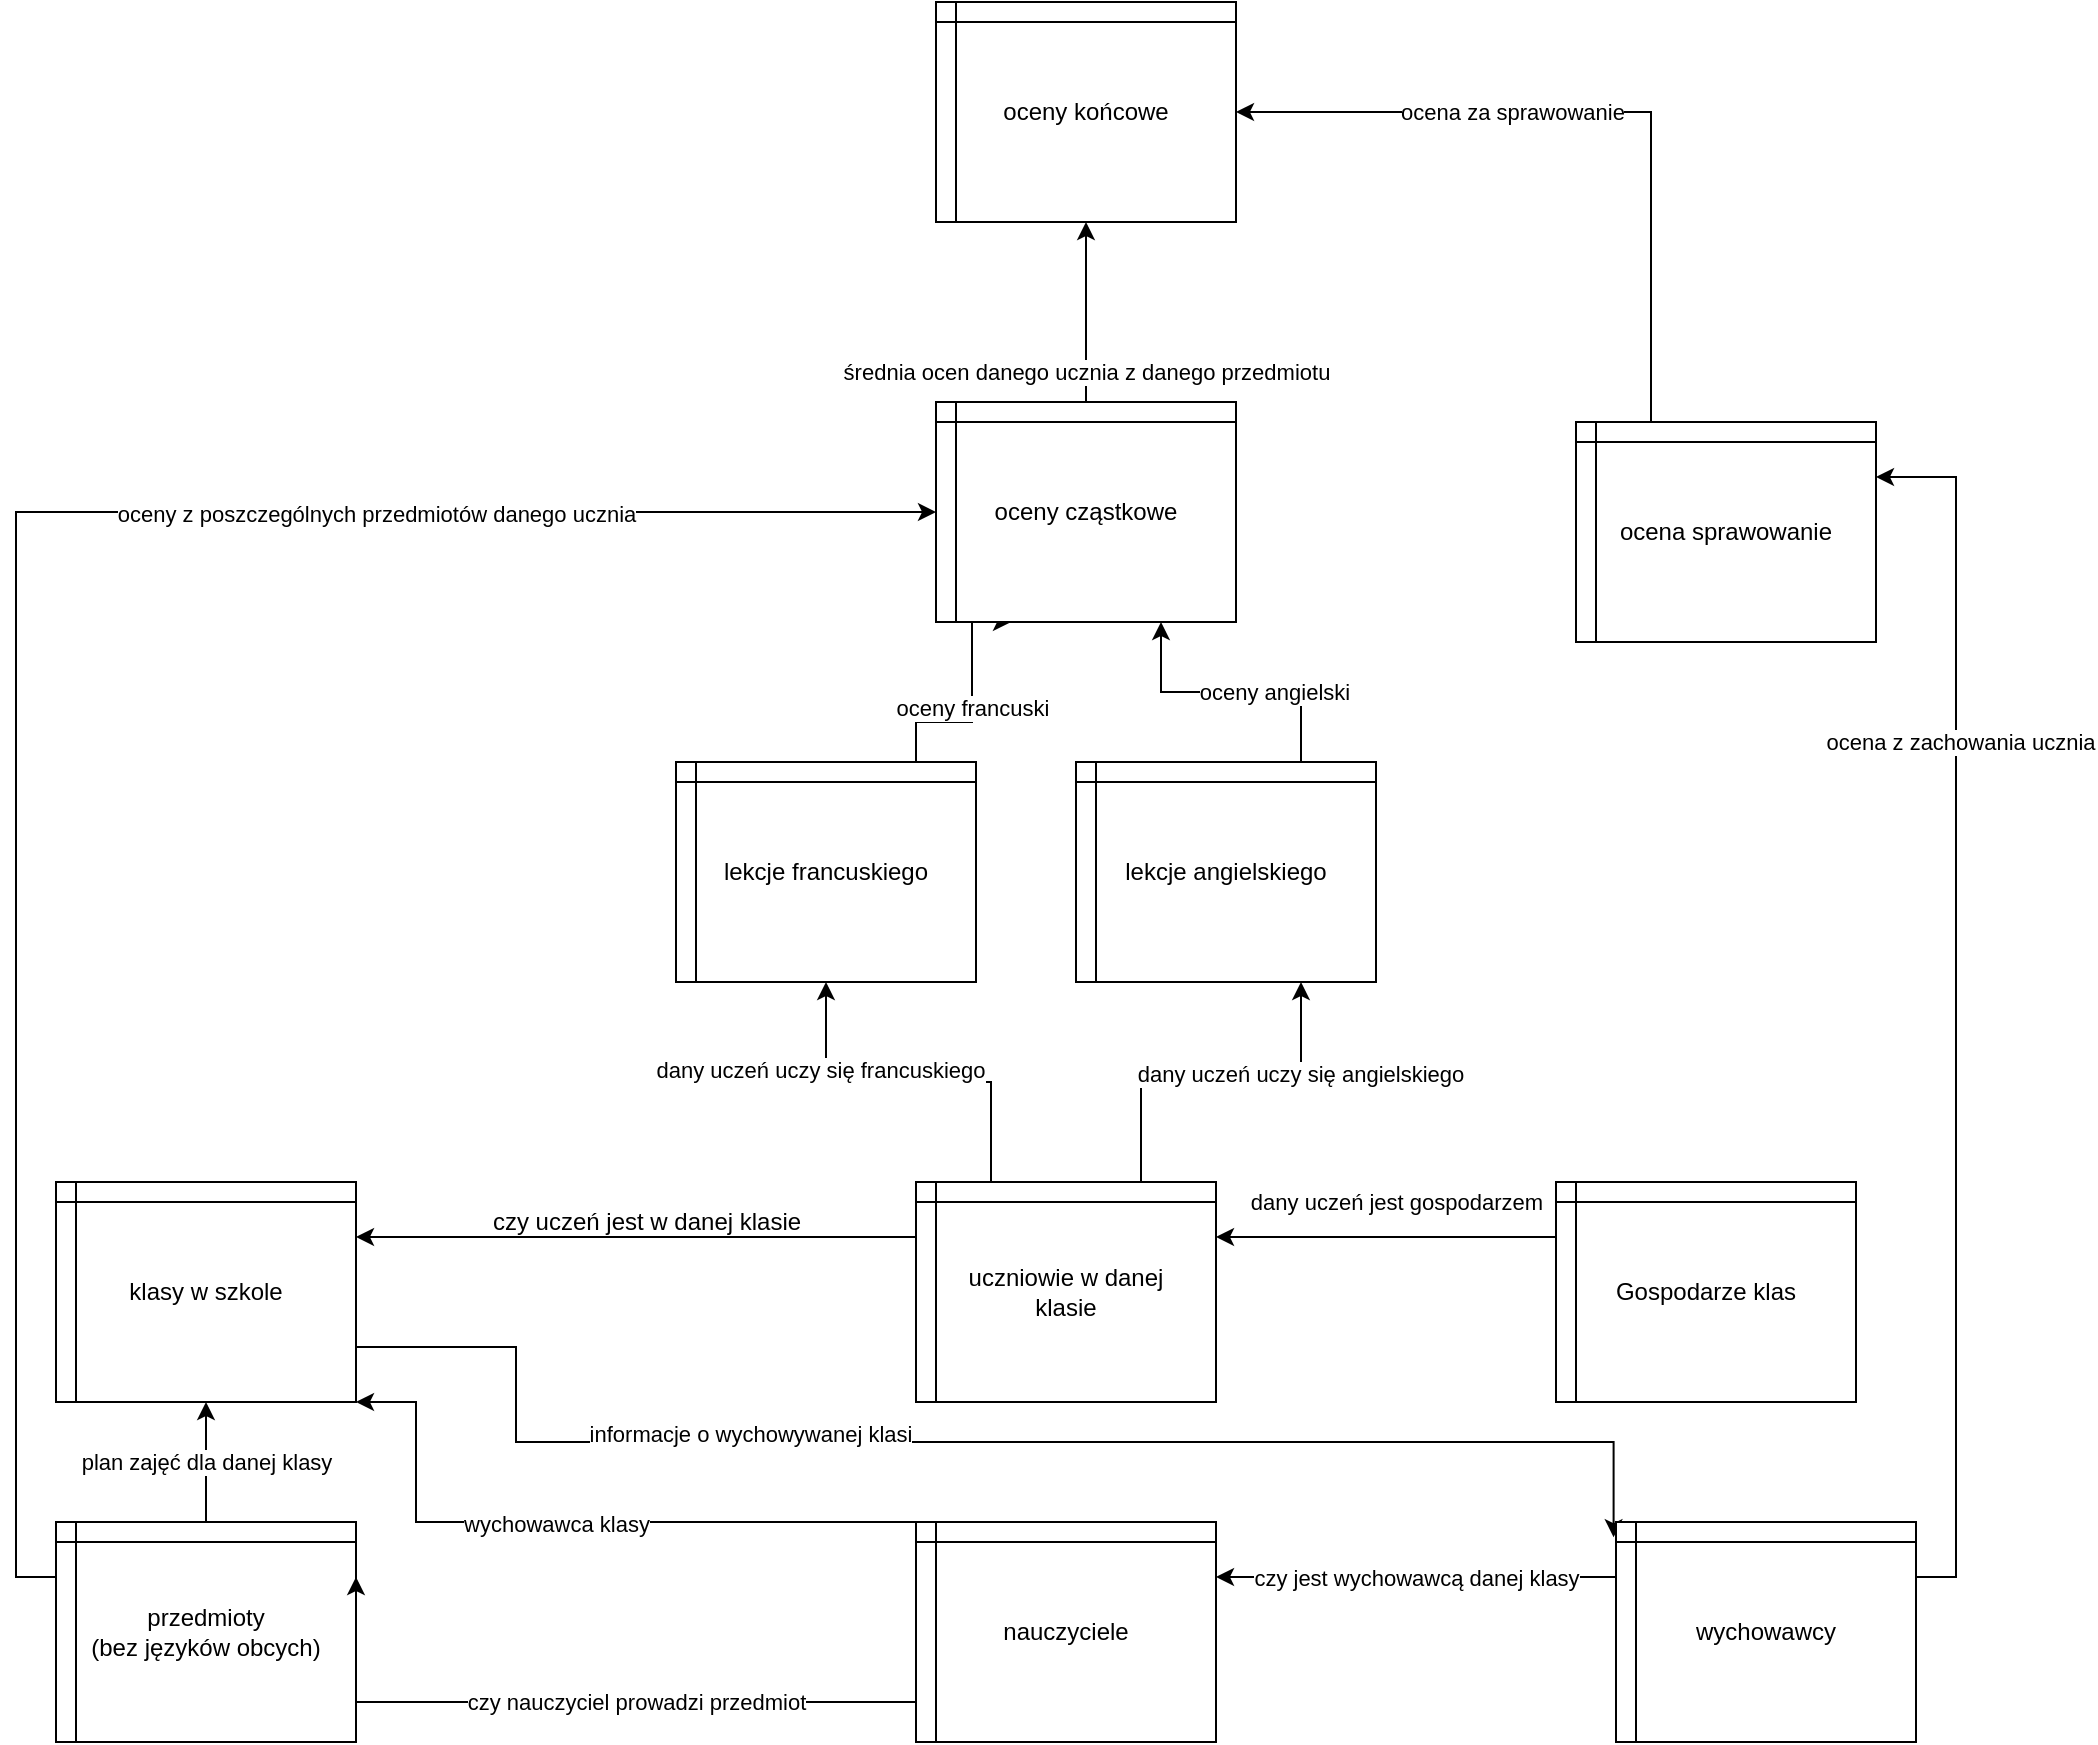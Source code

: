 <mxfile version="14.0.4" type="github">
  <diagram name="Page-1" id="b5b7bab2-c9e2-2cf4-8b2a-24fd1a2a6d21">
    <mxGraphModel dx="1483" dy="1998" grid="1" gridSize="10" guides="1" tooltips="1" connect="1" arrows="1" fold="1" page="1" pageScale="1" pageWidth="827" pageHeight="1169" background="#ffffff" math="0" shadow="0">
      <root>
        <mxCell id="0" />
        <mxCell id="1" parent="0" />
        <mxCell id="_1ffijMydd8Sgu4h1URk-38" style="edgeStyle=orthogonalEdgeStyle;rounded=0;orthogonalLoop=1;jettySize=auto;html=1;exitX=1;exitY=0.75;exitDx=0;exitDy=0;entryX=-0.008;entryY=0.069;entryDx=0;entryDy=0;entryPerimeter=0;" edge="1" parent="1" source="_1ffijMydd8Sgu4h1URk-1" target="_1ffijMydd8Sgu4h1URk-8">
          <mxGeometry relative="1" as="geometry">
            <Array as="points">
              <mxPoint x="290" y="133" />
              <mxPoint x="290" y="180" />
              <mxPoint x="839" y="180" />
            </Array>
          </mxGeometry>
        </mxCell>
        <mxCell id="_1ffijMydd8Sgu4h1URk-39" value="informacje o wychowywanej klasi" style="edgeLabel;html=1;align=center;verticalAlign=middle;resizable=0;points=[];" vertex="1" connectable="0" parent="_1ffijMydd8Sgu4h1URk-38">
          <mxGeometry x="-0.326" y="4" relative="1" as="geometry">
            <mxPoint as="offset" />
          </mxGeometry>
        </mxCell>
        <mxCell id="_1ffijMydd8Sgu4h1URk-1" value="klasy w szkole" style="shape=internalStorage;whiteSpace=wrap;html=1;backgroundOutline=1;dx=10;dy=10;" vertex="1" parent="1">
          <mxGeometry x="60" y="50" width="150" height="110" as="geometry" />
        </mxCell>
        <mxCell id="_1ffijMydd8Sgu4h1URk-16" value="plan zajęć dla danej klasy" style="edgeStyle=orthogonalEdgeStyle;rounded=0;orthogonalLoop=1;jettySize=auto;html=1;exitX=0.5;exitY=0;exitDx=0;exitDy=0;entryX=0.5;entryY=1;entryDx=0;entryDy=0;" edge="1" parent="1" source="_1ffijMydd8Sgu4h1URk-2" target="_1ffijMydd8Sgu4h1URk-1">
          <mxGeometry relative="1" as="geometry" />
        </mxCell>
        <mxCell id="_1ffijMydd8Sgu4h1URk-31" style="edgeStyle=orthogonalEdgeStyle;rounded=0;orthogonalLoop=1;jettySize=auto;html=1;exitX=0;exitY=0.25;exitDx=0;exitDy=0;entryX=0;entryY=0.5;entryDx=0;entryDy=0;" edge="1" parent="1" source="_1ffijMydd8Sgu4h1URk-2" target="_1ffijMydd8Sgu4h1URk-25">
          <mxGeometry relative="1" as="geometry" />
        </mxCell>
        <mxCell id="_1ffijMydd8Sgu4h1URk-32" value="oceny z poszczególnych przedmiotów danego ucznia" style="edgeLabel;html=1;align=center;verticalAlign=middle;resizable=0;points=[];" vertex="1" connectable="0" parent="_1ffijMydd8Sgu4h1URk-31">
          <mxGeometry x="-0.098" y="-1" relative="1" as="geometry">
            <mxPoint x="179" y="-95.5" as="offset" />
          </mxGeometry>
        </mxCell>
        <mxCell id="_1ffijMydd8Sgu4h1URk-2" value="przedmioty&lt;br&gt;(bez języków obcych)" style="shape=internalStorage;whiteSpace=wrap;html=1;backgroundOutline=1;dx=10;dy=10;" vertex="1" parent="1">
          <mxGeometry x="60" y="220" width="150" height="110" as="geometry" />
        </mxCell>
        <mxCell id="_1ffijMydd8Sgu4h1URk-10" style="edgeStyle=orthogonalEdgeStyle;rounded=0;orthogonalLoop=1;jettySize=auto;html=1;exitX=0;exitY=0.25;exitDx=0;exitDy=0;entryX=1;entryY=0.25;entryDx=0;entryDy=0;" edge="1" parent="1" source="_1ffijMydd8Sgu4h1URk-3" target="_1ffijMydd8Sgu4h1URk-1">
          <mxGeometry relative="1" as="geometry" />
        </mxCell>
        <mxCell id="_1ffijMydd8Sgu4h1URk-21" style="edgeStyle=orthogonalEdgeStyle;rounded=0;orthogonalLoop=1;jettySize=auto;html=1;exitX=0.25;exitY=0;exitDx=0;exitDy=0;entryX=0.5;entryY=1;entryDx=0;entryDy=0;" edge="1" parent="1" source="_1ffijMydd8Sgu4h1URk-3" target="_1ffijMydd8Sgu4h1URk-6">
          <mxGeometry relative="1" as="geometry" />
        </mxCell>
        <mxCell id="_1ffijMydd8Sgu4h1URk-22" value="dany uczeń uczy się francuskiego" style="edgeLabel;html=1;align=center;verticalAlign=middle;resizable=0;points=[];" vertex="1" connectable="0" parent="_1ffijMydd8Sgu4h1URk-21">
          <mxGeometry x="0.522" y="3" relative="1" as="geometry">
            <mxPoint as="offset" />
          </mxGeometry>
        </mxCell>
        <mxCell id="_1ffijMydd8Sgu4h1URk-23" style="edgeStyle=orthogonalEdgeStyle;rounded=0;orthogonalLoop=1;jettySize=auto;html=1;exitX=0.75;exitY=0;exitDx=0;exitDy=0;entryX=0.75;entryY=1;entryDx=0;entryDy=0;" edge="1" parent="1" source="_1ffijMydd8Sgu4h1URk-3" target="_1ffijMydd8Sgu4h1URk-7">
          <mxGeometry relative="1" as="geometry" />
        </mxCell>
        <mxCell id="_1ffijMydd8Sgu4h1URk-24" value="dany uczeń uczy się angielskiego" style="edgeLabel;html=1;align=center;verticalAlign=middle;resizable=0;points=[];" vertex="1" connectable="0" parent="_1ffijMydd8Sgu4h1URk-23">
          <mxGeometry x="0.493" y="1" relative="1" as="geometry">
            <mxPoint as="offset" />
          </mxGeometry>
        </mxCell>
        <mxCell id="_1ffijMydd8Sgu4h1URk-3" value="uczniowie w danej&lt;br&gt;klasie" style="shape=internalStorage;whiteSpace=wrap;html=1;backgroundOutline=1;dx=10;dy=10;" vertex="1" parent="1">
          <mxGeometry x="490" y="50" width="150" height="110" as="geometry" />
        </mxCell>
        <mxCell id="_1ffijMydd8Sgu4h1URk-17" value="czy nauczyciel prowadzi przedmiot" style="edgeStyle=orthogonalEdgeStyle;rounded=0;orthogonalLoop=1;jettySize=auto;html=1;exitX=0;exitY=0.25;exitDx=0;exitDy=0;entryX=1;entryY=0.25;entryDx=0;entryDy=0;" edge="1" parent="1" source="_1ffijMydd8Sgu4h1URk-4" target="_1ffijMydd8Sgu4h1URk-2">
          <mxGeometry relative="1" as="geometry">
            <Array as="points">
              <mxPoint x="490" y="310" />
              <mxPoint x="210" y="310" />
            </Array>
          </mxGeometry>
        </mxCell>
        <mxCell id="_1ffijMydd8Sgu4h1URk-19" style="edgeStyle=orthogonalEdgeStyle;rounded=0;orthogonalLoop=1;jettySize=auto;html=1;exitX=0;exitY=0.25;exitDx=0;exitDy=0;entryX=1;entryY=1;entryDx=0;entryDy=0;" edge="1" parent="1" source="_1ffijMydd8Sgu4h1URk-4" target="_1ffijMydd8Sgu4h1URk-1">
          <mxGeometry relative="1" as="geometry">
            <Array as="points">
              <mxPoint x="490" y="220" />
              <mxPoint x="240" y="220" />
              <mxPoint x="240" y="160" />
            </Array>
          </mxGeometry>
        </mxCell>
        <mxCell id="_1ffijMydd8Sgu4h1URk-20" value="wychowawca klasy" style="edgeLabel;html=1;align=center;verticalAlign=middle;resizable=0;points=[];" vertex="1" connectable="0" parent="_1ffijMydd8Sgu4h1URk-19">
          <mxGeometry x="0.129" y="1" relative="1" as="geometry">
            <mxPoint as="offset" />
          </mxGeometry>
        </mxCell>
        <mxCell id="_1ffijMydd8Sgu4h1URk-4" value="nauczyciele" style="shape=internalStorage;whiteSpace=wrap;html=1;backgroundOutline=1;dx=10;dy=10;" vertex="1" parent="1">
          <mxGeometry x="490" y="220" width="150" height="110" as="geometry" />
        </mxCell>
        <mxCell id="_1ffijMydd8Sgu4h1URk-13" style="edgeStyle=orthogonalEdgeStyle;rounded=0;orthogonalLoop=1;jettySize=auto;html=1;exitX=0;exitY=0.25;exitDx=0;exitDy=0;entryX=1;entryY=0.25;entryDx=0;entryDy=0;" edge="1" parent="1" source="_1ffijMydd8Sgu4h1URk-5" target="_1ffijMydd8Sgu4h1URk-3">
          <mxGeometry relative="1" as="geometry" />
        </mxCell>
        <mxCell id="_1ffijMydd8Sgu4h1URk-14" value="dany uczeń jest gospodarzem" style="edgeLabel;html=1;align=center;verticalAlign=middle;resizable=0;points=[];" vertex="1" connectable="0" parent="_1ffijMydd8Sgu4h1URk-13">
          <mxGeometry x="0.334" y="-1" relative="1" as="geometry">
            <mxPoint x="33" y="-16.5" as="offset" />
          </mxGeometry>
        </mxCell>
        <mxCell id="_1ffijMydd8Sgu4h1URk-5" value="Gospodarze klas" style="shape=internalStorage;whiteSpace=wrap;html=1;backgroundOutline=1;dx=10;dy=10;" vertex="1" parent="1">
          <mxGeometry x="810" y="50" width="150" height="110" as="geometry" />
        </mxCell>
        <mxCell id="_1ffijMydd8Sgu4h1URk-30" value="oceny francuski" style="edgeStyle=orthogonalEdgeStyle;rounded=0;orthogonalLoop=1;jettySize=auto;html=1;exitX=0.75;exitY=0;exitDx=0;exitDy=0;entryX=0.25;entryY=1;entryDx=0;entryDy=0;" edge="1" parent="1" source="_1ffijMydd8Sgu4h1URk-6" target="_1ffijMydd8Sgu4h1URk-25">
          <mxGeometry relative="1" as="geometry">
            <Array as="points">
              <mxPoint x="490" y="-160" />
              <mxPoint x="490" y="-180" />
              <mxPoint x="518" y="-180" />
            </Array>
          </mxGeometry>
        </mxCell>
        <mxCell id="_1ffijMydd8Sgu4h1URk-6" value="lekcje francuskiego" style="shape=internalStorage;whiteSpace=wrap;html=1;backgroundOutline=1;dx=10;dy=10;" vertex="1" parent="1">
          <mxGeometry x="370" y="-160" width="150" height="110" as="geometry" />
        </mxCell>
        <mxCell id="_1ffijMydd8Sgu4h1URk-28" style="edgeStyle=orthogonalEdgeStyle;rounded=0;orthogonalLoop=1;jettySize=auto;html=1;exitX=0.75;exitY=0;exitDx=0;exitDy=0;entryX=0.75;entryY=1;entryDx=0;entryDy=0;" edge="1" parent="1" source="_1ffijMydd8Sgu4h1URk-7" target="_1ffijMydd8Sgu4h1URk-25">
          <mxGeometry relative="1" as="geometry" />
        </mxCell>
        <mxCell id="_1ffijMydd8Sgu4h1URk-29" value="oceny angielski" style="edgeLabel;html=1;align=center;verticalAlign=middle;resizable=0;points=[];" vertex="1" connectable="0" parent="_1ffijMydd8Sgu4h1URk-28">
          <mxGeometry x="-0.306" relative="1" as="geometry">
            <mxPoint as="offset" />
          </mxGeometry>
        </mxCell>
        <mxCell id="_1ffijMydd8Sgu4h1URk-7" value="lekcje angielskiego" style="shape=internalStorage;whiteSpace=wrap;html=1;backgroundOutline=1;dx=10;dy=10;" vertex="1" parent="1">
          <mxGeometry x="570" y="-160" width="150" height="110" as="geometry" />
        </mxCell>
        <mxCell id="_1ffijMydd8Sgu4h1URk-18" value="czy jest wychowawcą danej klasy" style="edgeStyle=orthogonalEdgeStyle;rounded=0;orthogonalLoop=1;jettySize=auto;html=1;exitX=0;exitY=0.25;exitDx=0;exitDy=0;entryX=1;entryY=0.25;entryDx=0;entryDy=0;" edge="1" parent="1" source="_1ffijMydd8Sgu4h1URk-8" target="_1ffijMydd8Sgu4h1URk-4">
          <mxGeometry relative="1" as="geometry" />
        </mxCell>
        <mxCell id="_1ffijMydd8Sgu4h1URk-34" style="edgeStyle=orthogonalEdgeStyle;rounded=0;orthogonalLoop=1;jettySize=auto;html=1;exitX=1;exitY=0.25;exitDx=0;exitDy=0;entryX=1;entryY=0.25;entryDx=0;entryDy=0;" edge="1" parent="1" source="_1ffijMydd8Sgu4h1URk-8" target="_1ffijMydd8Sgu4h1URk-33">
          <mxGeometry relative="1" as="geometry" />
        </mxCell>
        <mxCell id="_1ffijMydd8Sgu4h1URk-35" value="ocena z zachowania ucznia" style="edgeLabel;html=1;align=center;verticalAlign=middle;resizable=0;points=[];" vertex="1" connectable="0" parent="_1ffijMydd8Sgu4h1URk-34">
          <mxGeometry x="0.434" y="-2" relative="1" as="geometry">
            <mxPoint as="offset" />
          </mxGeometry>
        </mxCell>
        <mxCell id="_1ffijMydd8Sgu4h1URk-8" value="wychowawcy" style="shape=internalStorage;whiteSpace=wrap;html=1;backgroundOutline=1;dx=10;dy=10;" vertex="1" parent="1">
          <mxGeometry x="840" y="220" width="150" height="110" as="geometry" />
        </mxCell>
        <mxCell id="_1ffijMydd8Sgu4h1URk-11" value="czy uczeń jest w danej klasie" style="text;html=1;align=center;verticalAlign=middle;resizable=0;points=[];autosize=1;" vertex="1" parent="1">
          <mxGeometry x="270" y="60" width="170" height="20" as="geometry" />
        </mxCell>
        <mxCell id="_1ffijMydd8Sgu4h1URk-27" value="średnia ocen danego ucznia z danego przedmiotu" style="edgeStyle=orthogonalEdgeStyle;rounded=0;orthogonalLoop=1;jettySize=auto;html=1;exitX=0.5;exitY=0;exitDx=0;exitDy=0;entryX=0.5;entryY=1;entryDx=0;entryDy=0;" edge="1" parent="1" source="_1ffijMydd8Sgu4h1URk-25" target="_1ffijMydd8Sgu4h1URk-26">
          <mxGeometry relative="1" as="geometry">
            <Array as="points">
              <mxPoint x="555" y="-330" />
              <mxPoint x="575" y="-330" />
            </Array>
          </mxGeometry>
        </mxCell>
        <mxCell id="_1ffijMydd8Sgu4h1URk-25" value="oceny cząstkowe" style="shape=internalStorage;whiteSpace=wrap;html=1;backgroundOutline=1;dx=10;dy=10;" vertex="1" parent="1">
          <mxGeometry x="500" y="-340" width="150" height="110" as="geometry" />
        </mxCell>
        <mxCell id="_1ffijMydd8Sgu4h1URk-26" value="oceny końcowe" style="shape=internalStorage;whiteSpace=wrap;html=1;backgroundOutline=1;dx=10;dy=10;" vertex="1" parent="1">
          <mxGeometry x="500" y="-540" width="150" height="110" as="geometry" />
        </mxCell>
        <mxCell id="_1ffijMydd8Sgu4h1URk-36" style="edgeStyle=orthogonalEdgeStyle;rounded=0;orthogonalLoop=1;jettySize=auto;html=1;exitX=0.25;exitY=0;exitDx=0;exitDy=0;entryX=1;entryY=0.5;entryDx=0;entryDy=0;" edge="1" parent="1" source="_1ffijMydd8Sgu4h1URk-33" target="_1ffijMydd8Sgu4h1URk-26">
          <mxGeometry relative="1" as="geometry" />
        </mxCell>
        <mxCell id="_1ffijMydd8Sgu4h1URk-37" value="ocena za sprawowanie" style="edgeLabel;html=1;align=center;verticalAlign=middle;resizable=0;points=[];" vertex="1" connectable="0" parent="_1ffijMydd8Sgu4h1URk-36">
          <mxGeometry x="0.241" relative="1" as="geometry">
            <mxPoint as="offset" />
          </mxGeometry>
        </mxCell>
        <mxCell id="_1ffijMydd8Sgu4h1URk-33" value="ocena sprawowanie" style="shape=internalStorage;whiteSpace=wrap;html=1;backgroundOutline=1;dx=10;dy=10;" vertex="1" parent="1">
          <mxGeometry x="820" y="-330" width="150" height="110" as="geometry" />
        </mxCell>
      </root>
    </mxGraphModel>
  </diagram>
</mxfile>
